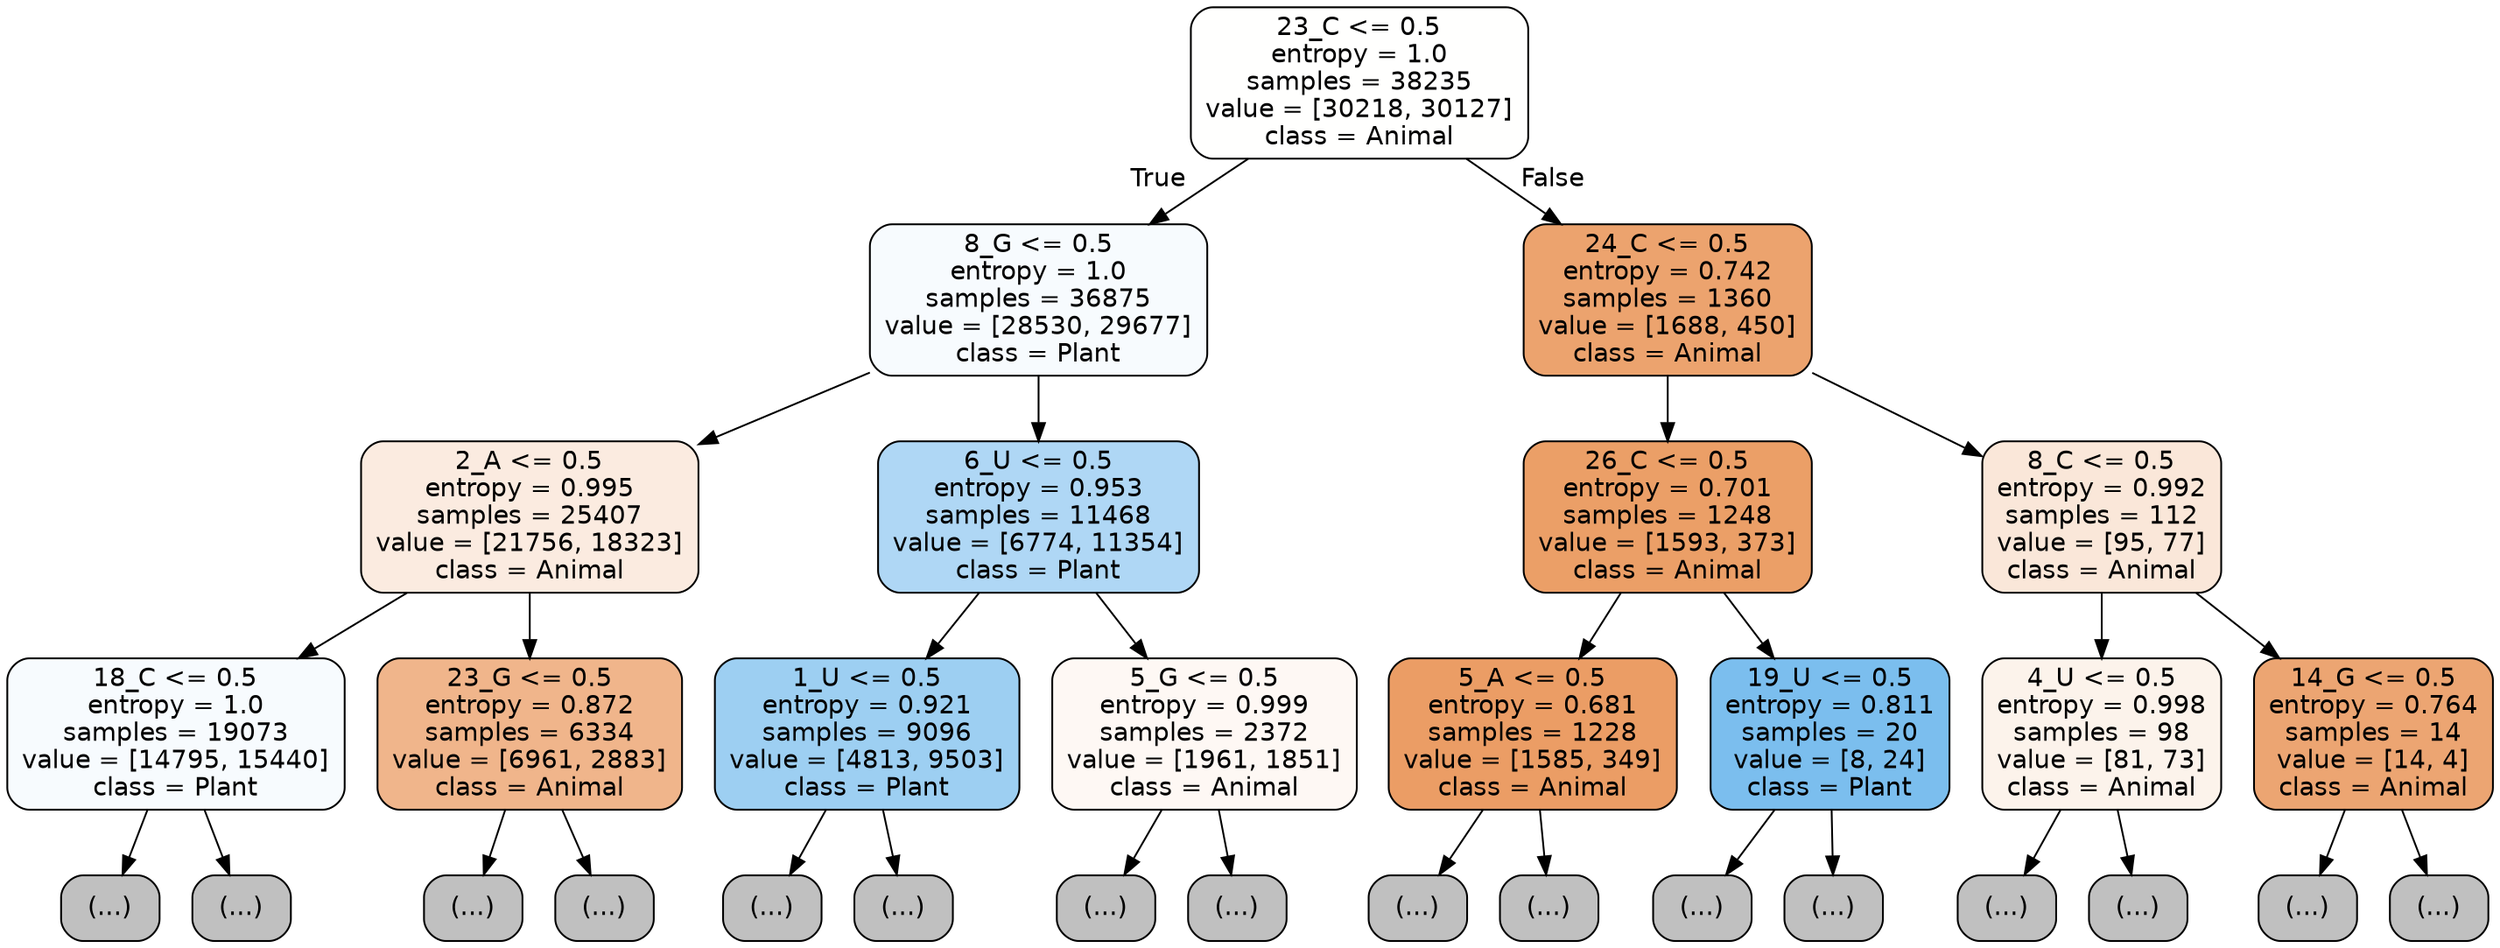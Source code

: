 digraph Tree {
node [shape=box, style="filled, rounded", color="black", fontname="helvetica"] ;
edge [fontname="helvetica"] ;
0 [label="23_C <= 0.5\nentropy = 1.0\nsamples = 38235\nvalue = [30218, 30127]\nclass = Animal", fillcolor="#fffffe"] ;
1 [label="8_G <= 0.5\nentropy = 1.0\nsamples = 36875\nvalue = [28530, 29677]\nclass = Plant", fillcolor="#f7fbfe"] ;
0 -> 1 [labeldistance=2.5, labelangle=45, headlabel="True"] ;
2 [label="2_A <= 0.5\nentropy = 0.995\nsamples = 25407\nvalue = [21756, 18323]\nclass = Animal", fillcolor="#fbebe0"] ;
1 -> 2 ;
3 [label="18_C <= 0.5\nentropy = 1.0\nsamples = 19073\nvalue = [14795, 15440]\nclass = Plant", fillcolor="#f7fbfe"] ;
2 -> 3 ;
4 [label="(...)", fillcolor="#C0C0C0"] ;
3 -> 4 ;
6745 [label="(...)", fillcolor="#C0C0C0"] ;
3 -> 6745 ;
8746 [label="23_G <= 0.5\nentropy = 0.872\nsamples = 6334\nvalue = [6961, 2883]\nclass = Animal", fillcolor="#f0b58b"] ;
2 -> 8746 ;
8747 [label="(...)", fillcolor="#C0C0C0"] ;
8746 -> 8747 ;
11692 [label="(...)", fillcolor="#C0C0C0"] ;
8746 -> 11692 ;
11851 [label="6_U <= 0.5\nentropy = 0.953\nsamples = 11468\nvalue = [6774, 11354]\nclass = Plant", fillcolor="#afd7f5"] ;
1 -> 11851 ;
11852 [label="1_U <= 0.5\nentropy = 0.921\nsamples = 9096\nvalue = [4813, 9503]\nclass = Plant", fillcolor="#9dcff2"] ;
11851 -> 11852 ;
11853 [label="(...)", fillcolor="#C0C0C0"] ;
11852 -> 11853 ;
13602 [label="(...)", fillcolor="#C0C0C0"] ;
11852 -> 13602 ;
15055 [label="5_G <= 0.5\nentropy = 0.999\nsamples = 2372\nvalue = [1961, 1851]\nclass = Animal", fillcolor="#fef8f4"] ;
11851 -> 15055 ;
15056 [label="(...)", fillcolor="#C0C0C0"] ;
15055 -> 15056 ;
15889 [label="(...)", fillcolor="#C0C0C0"] ;
15055 -> 15889 ;
16196 [label="24_C <= 0.5\nentropy = 0.742\nsamples = 1360\nvalue = [1688, 450]\nclass = Animal", fillcolor="#eca36e"] ;
0 -> 16196 [labeldistance=2.5, labelangle=-45, headlabel="False"] ;
16197 [label="26_C <= 0.5\nentropy = 0.701\nsamples = 1248\nvalue = [1593, 373]\nclass = Animal", fillcolor="#eb9f67"] ;
16196 -> 16197 ;
16198 [label="5_A <= 0.5\nentropy = 0.681\nsamples = 1228\nvalue = [1585, 349]\nclass = Animal", fillcolor="#eb9d65"] ;
16197 -> 16198 ;
16199 [label="(...)", fillcolor="#C0C0C0"] ;
16198 -> 16199 ;
16622 [label="(...)", fillcolor="#C0C0C0"] ;
16198 -> 16622 ;
16755 [label="19_U <= 0.5\nentropy = 0.811\nsamples = 20\nvalue = [8, 24]\nclass = Plant", fillcolor="#7bbeee"] ;
16197 -> 16755 ;
16756 [label="(...)", fillcolor="#C0C0C0"] ;
16755 -> 16756 ;
16761 [label="(...)", fillcolor="#C0C0C0"] ;
16755 -> 16761 ;
16762 [label="8_C <= 0.5\nentropy = 0.992\nsamples = 112\nvalue = [95, 77]\nclass = Animal", fillcolor="#fae7d9"] ;
16196 -> 16762 ;
16763 [label="4_U <= 0.5\nentropy = 0.998\nsamples = 98\nvalue = [81, 73]\nclass = Animal", fillcolor="#fcf3eb"] ;
16762 -> 16763 ;
16764 [label="(...)", fillcolor="#C0C0C0"] ;
16763 -> 16764 ;
16807 [label="(...)", fillcolor="#C0C0C0"] ;
16763 -> 16807 ;
16814 [label="14_G <= 0.5\nentropy = 0.764\nsamples = 14\nvalue = [14, 4]\nclass = Animal", fillcolor="#eca572"] ;
16762 -> 16814 ;
16815 [label="(...)", fillcolor="#C0C0C0"] ;
16814 -> 16815 ;
16822 [label="(...)", fillcolor="#C0C0C0"] ;
16814 -> 16822 ;
}